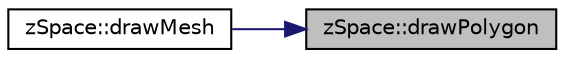 digraph "zSpace::drawPolygon"
{
 // LATEX_PDF_SIZE
  edge [fontname="Helvetica",fontsize="10",labelfontname="Helvetica",labelfontsize="10"];
  node [fontname="Helvetica",fontsize="10",shape=record];
  rankdir="RL";
  Node52 [label="zSpace::drawPolygon",height=0.2,width=0.4,color="black", fillcolor="grey75", style="filled", fontcolor="black",tooltip="This method displays the a face of zMesh."];
  Node52 -> Node53 [dir="back",color="midnightblue",fontsize="10",style="solid",fontname="Helvetica"];
  Node53 [label="zSpace::drawMesh",height=0.2,width=0.4,color="black", fillcolor="white", style="filled",URL="$group__z_display_utilities.html#ga90f9bbfff5e1d7e80e48a0ceeba46508",tooltip="This method displays the zMesh."];
}
